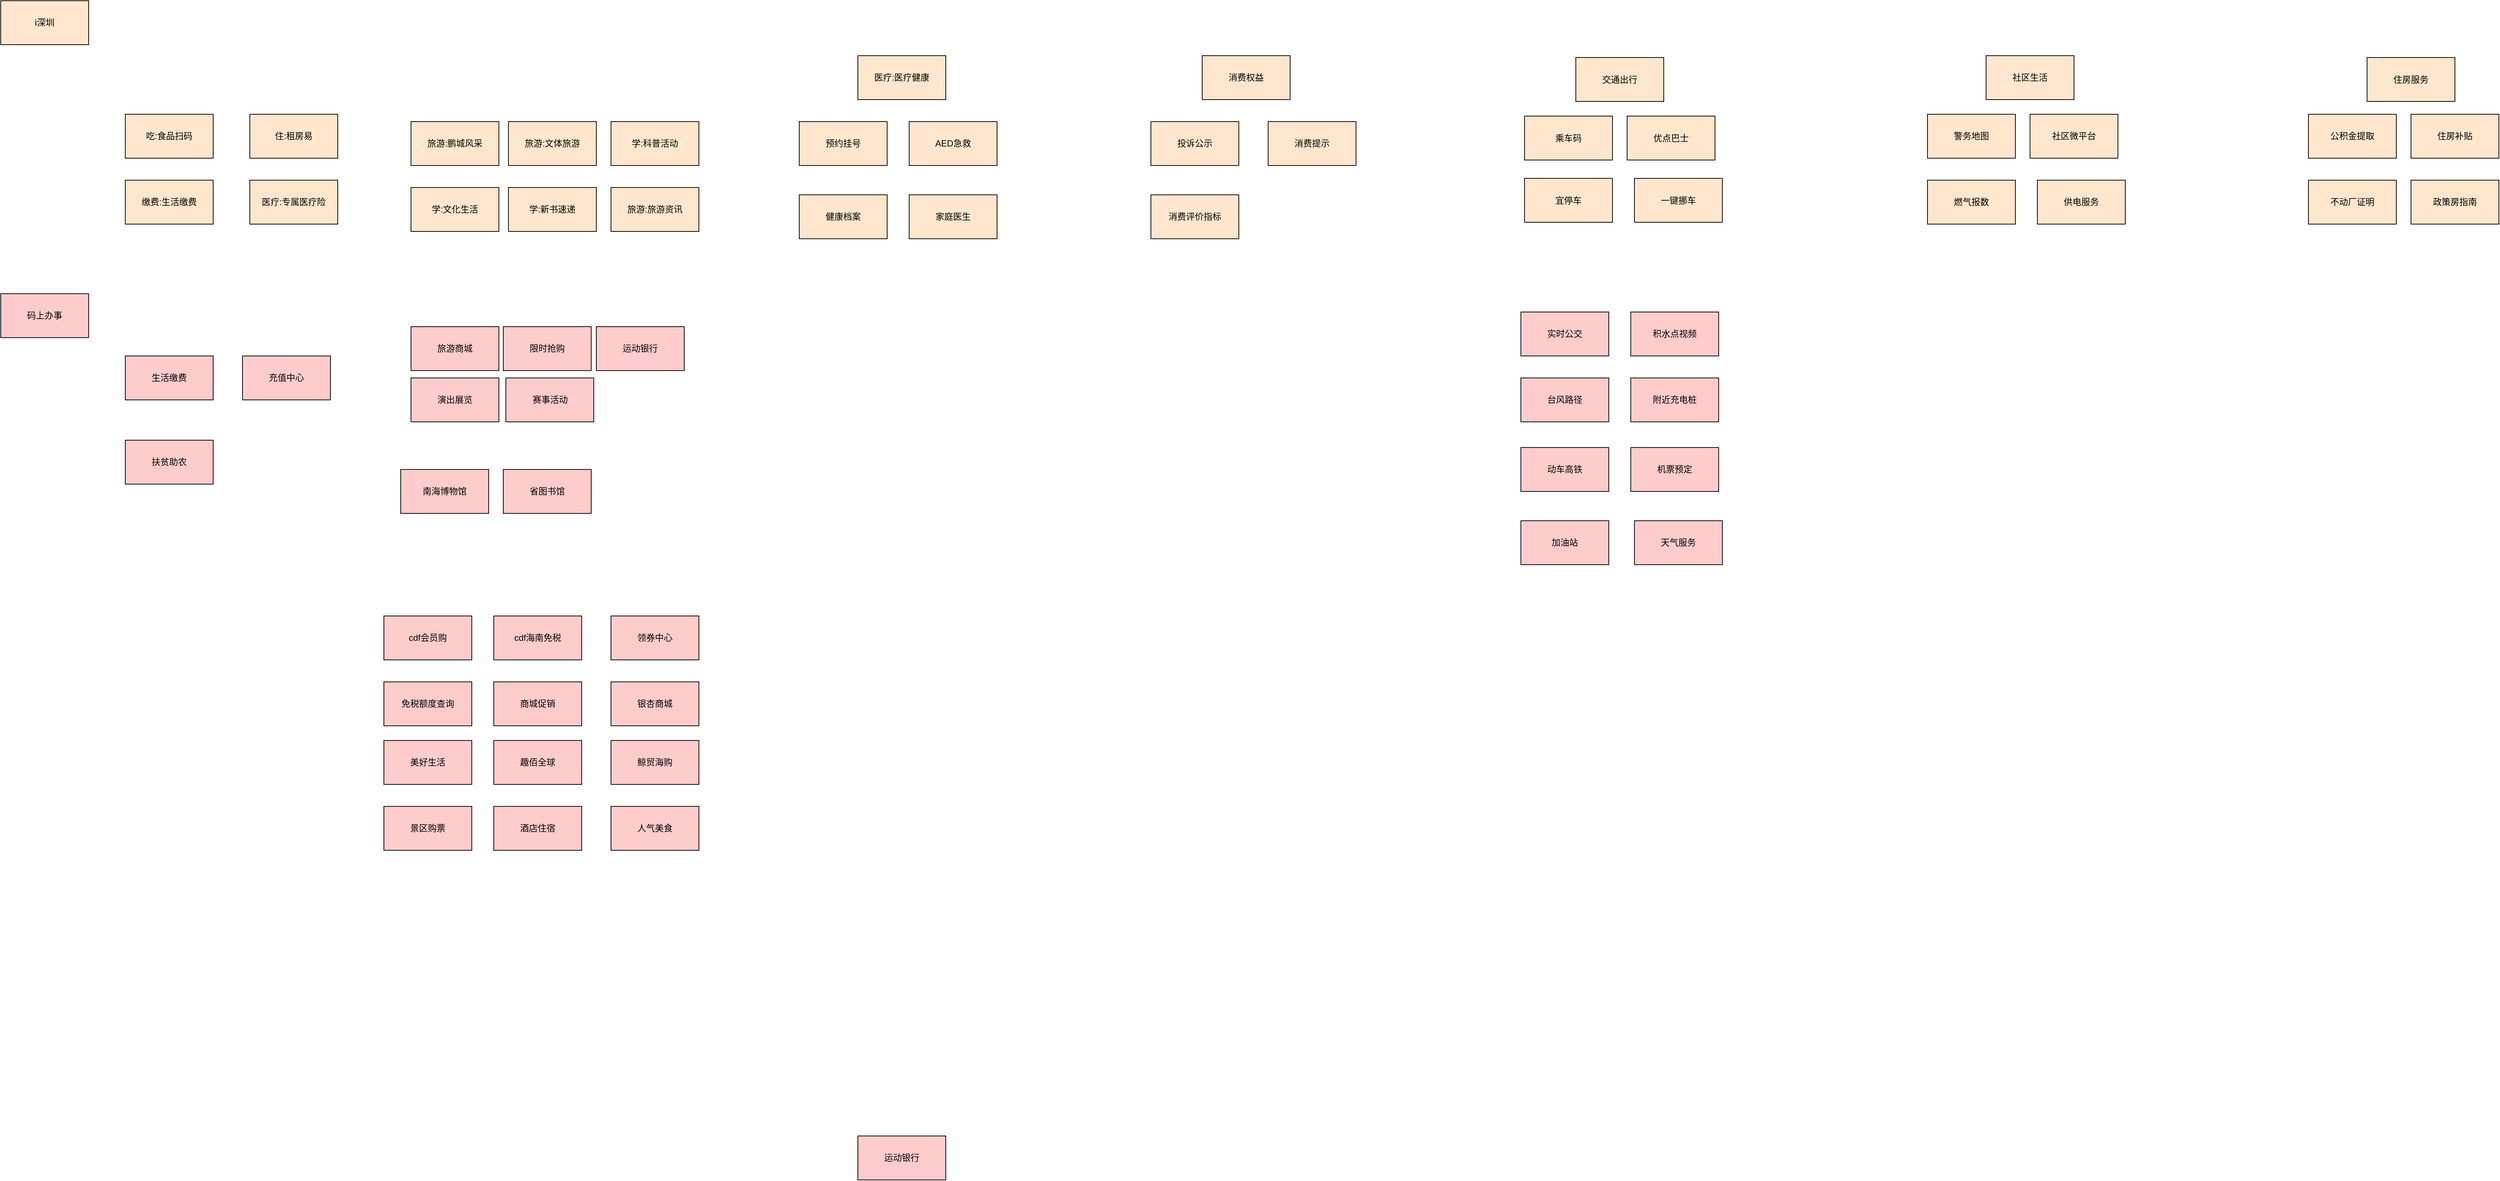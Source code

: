 <mxfile version="13.10.9" type="github"><diagram id="J8DH11bhBJgc8UQ-0YdT" name="Page-1"><mxGraphModel dx="2222" dy="693" grid="1" gridSize="10" guides="1" tooltips="1" connect="1" arrows="1" fold="1" page="1" pageScale="1" pageWidth="827" pageHeight="1169" math="0" shadow="0"><root><mxCell id="0"/><mxCell id="1" parent="0"/><mxCell id="Z9DGnmcGJPbn8FLh4wEs-2" value="吃:食品扫码" style="rounded=0;whiteSpace=wrap;html=1;fillColor=#FFE6CC;" vertex="1" parent="1"><mxGeometry x="-630" y="235" width="120" height="60" as="geometry"/></mxCell><mxCell id="Z9DGnmcGJPbn8FLh4wEs-3" value="住:租房易" style="rounded=0;whiteSpace=wrap;html=1;fillColor=#FFE6CC;" vertex="1" parent="1"><mxGeometry x="-460" y="235" width="120" height="60" as="geometry"/></mxCell><mxCell id="Z9DGnmcGJPbn8FLh4wEs-4" value="医疗:专属医疗险" style="rounded=0;whiteSpace=wrap;html=1;fillColor=#FFE6CC;" vertex="1" parent="1"><mxGeometry x="-460" y="325" width="120" height="60" as="geometry"/></mxCell><mxCell id="Z9DGnmcGJPbn8FLh4wEs-5" value="缴费:生活缴费" style="rounded=0;whiteSpace=wrap;html=1;fillColor=#FFE6CC;" vertex="1" parent="1"><mxGeometry x="-630" y="325" width="120" height="60" as="geometry"/></mxCell><mxCell id="Z9DGnmcGJPbn8FLh4wEs-7" value="旅游:鹏城风采" style="rounded=0;whiteSpace=wrap;html=1;fillColor=#FFE6CC;" vertex="1" parent="1"><mxGeometry x="-240" y="245" width="120" height="60" as="geometry"/></mxCell><mxCell id="Z9DGnmcGJPbn8FLh4wEs-8" value="旅游:文体旅游" style="rounded=0;whiteSpace=wrap;html=1;fillColor=#FFE6CC;" vertex="1" parent="1"><mxGeometry x="-107" y="245" width="120" height="60" as="geometry"/></mxCell><mxCell id="Z9DGnmcGJPbn8FLh4wEs-9" value="学:科普活动" style="rounded=0;whiteSpace=wrap;html=1;fillColor=#FFE6CC;" vertex="1" parent="1"><mxGeometry x="33" y="245" width="120" height="60" as="geometry"/></mxCell><mxCell id="Z9DGnmcGJPbn8FLh4wEs-10" value="学:文化生活" style="rounded=0;whiteSpace=wrap;html=1;fillColor=#FFE6CC;" vertex="1" parent="1"><mxGeometry x="-240" y="335" width="120" height="60" as="geometry"/></mxCell><mxCell id="Z9DGnmcGJPbn8FLh4wEs-11" value="学:新书速递" style="rounded=0;whiteSpace=wrap;html=1;fillColor=#FFE6CC;" vertex="1" parent="1"><mxGeometry x="-107" y="335" width="120" height="60" as="geometry"/></mxCell><mxCell id="Z9DGnmcGJPbn8FLh4wEs-12" value="旅游:旅游资讯" style="rounded=0;whiteSpace=wrap;html=1;fillColor=#FFE6CC;" vertex="1" parent="1"><mxGeometry x="33" y="335" width="120" height="60" as="geometry"/></mxCell><mxCell id="Z9DGnmcGJPbn8FLh4wEs-14" value="医疗:医疗健康" style="rounded=0;whiteSpace=wrap;html=1;fillColor=#FFE6CC;" vertex="1" parent="1"><mxGeometry x="370" y="155" width="120" height="60" as="geometry"/></mxCell><mxCell id="Z9DGnmcGJPbn8FLh4wEs-15" value="预约挂号" style="rounded=0;whiteSpace=wrap;html=1;fillColor=#FFE6CC;" vertex="1" parent="1"><mxGeometry x="290" y="245" width="120" height="60" as="geometry"/></mxCell><mxCell id="Z9DGnmcGJPbn8FLh4wEs-16" value="AED急救" style="rounded=0;whiteSpace=wrap;html=1;fillColor=#FFE6CC;" vertex="1" parent="1"><mxGeometry x="440" y="245" width="120" height="60" as="geometry"/></mxCell><mxCell id="Z9DGnmcGJPbn8FLh4wEs-17" value="健康档案" style="rounded=0;whiteSpace=wrap;html=1;fillColor=#FFE6CC;" vertex="1" parent="1"><mxGeometry x="290" y="345" width="120" height="60" as="geometry"/></mxCell><mxCell id="Z9DGnmcGJPbn8FLh4wEs-18" value="家庭医生" style="rounded=0;whiteSpace=wrap;html=1;fillColor=#FFE6CC;" vertex="1" parent="1"><mxGeometry x="440" y="345" width="120" height="60" as="geometry"/></mxCell><mxCell id="Z9DGnmcGJPbn8FLh4wEs-19" value="消费权益" style="rounded=0;whiteSpace=wrap;html=1;fillColor=#FFE6CC;" vertex="1" parent="1"><mxGeometry x="840" y="155" width="120" height="60" as="geometry"/></mxCell><mxCell id="Z9DGnmcGJPbn8FLh4wEs-20" value="投诉公示" style="rounded=0;whiteSpace=wrap;html=1;fillColor=#FFE6CC;" vertex="1" parent="1"><mxGeometry x="770" y="245" width="120" height="60" as="geometry"/></mxCell><mxCell id="Z9DGnmcGJPbn8FLh4wEs-21" value="消费评价指标" style="rounded=0;whiteSpace=wrap;html=1;fillColor=#FFE6CC;" vertex="1" parent="1"><mxGeometry x="770" y="345" width="120" height="60" as="geometry"/></mxCell><mxCell id="Z9DGnmcGJPbn8FLh4wEs-22" value="消费提示" style="rounded=0;whiteSpace=wrap;html=1;fillColor=#FFE6CC;" vertex="1" parent="1"><mxGeometry x="930" y="245" width="120" height="60" as="geometry"/></mxCell><mxCell id="Z9DGnmcGJPbn8FLh4wEs-23" value="交通出行" style="rounded=0;whiteSpace=wrap;html=1;fillColor=#FFE6CC;" vertex="1" parent="1"><mxGeometry x="1350" y="157.5" width="120" height="60" as="geometry"/></mxCell><mxCell id="Z9DGnmcGJPbn8FLh4wEs-24" value="乘车码" style="rounded=0;whiteSpace=wrap;html=1;fillColor=#FFE6CC;" vertex="1" parent="1"><mxGeometry x="1280" y="237.5" width="120" height="60" as="geometry"/></mxCell><mxCell id="Z9DGnmcGJPbn8FLh4wEs-25" value="优点巴士" style="rounded=0;whiteSpace=wrap;html=1;fillColor=#FFE6CC;" vertex="1" parent="1"><mxGeometry x="1420" y="237.5" width="120" height="60" as="geometry"/></mxCell><mxCell id="Z9DGnmcGJPbn8FLh4wEs-26" value="宜停车" style="rounded=0;whiteSpace=wrap;html=1;fillColor=#FFE6CC;" vertex="1" parent="1"><mxGeometry x="1280" y="322.5" width="120" height="60" as="geometry"/></mxCell><mxCell id="Z9DGnmcGJPbn8FLh4wEs-27" value="一键挪车" style="rounded=0;whiteSpace=wrap;html=1;fillColor=#FFE6CC;" vertex="1" parent="1"><mxGeometry x="1430" y="322.5" width="120" height="60" as="geometry"/></mxCell><mxCell id="Z9DGnmcGJPbn8FLh4wEs-28" value="社区生活" style="rounded=0;whiteSpace=wrap;html=1;fillColor=#FFE6CC;" vertex="1" parent="1"><mxGeometry x="1910" y="155" width="120" height="60" as="geometry"/></mxCell><mxCell id="Z9DGnmcGJPbn8FLh4wEs-29" value="警务地图" style="rounded=0;whiteSpace=wrap;html=1;fillColor=#FFE6CC;" vertex="1" parent="1"><mxGeometry x="1830" y="235" width="120" height="60" as="geometry"/></mxCell><mxCell id="Z9DGnmcGJPbn8FLh4wEs-30" value="社区微平台" style="rounded=0;whiteSpace=wrap;html=1;fillColor=#FFE6CC;" vertex="1" parent="1"><mxGeometry x="1970" y="235" width="120" height="60" as="geometry"/></mxCell><mxCell id="Z9DGnmcGJPbn8FLh4wEs-31" value="燃气报数" style="rounded=0;whiteSpace=wrap;html=1;fillColor=#FFE6CC;" vertex="1" parent="1"><mxGeometry x="1830" y="325" width="120" height="60" as="geometry"/></mxCell><mxCell id="Z9DGnmcGJPbn8FLh4wEs-32" value="供电服务" style="rounded=0;whiteSpace=wrap;html=1;fillColor=#FFE6CC;" vertex="1" parent="1"><mxGeometry x="1980" y="325" width="120" height="60" as="geometry"/></mxCell><mxCell id="Z9DGnmcGJPbn8FLh4wEs-33" value="住房服务" style="rounded=0;whiteSpace=wrap;html=1;fillColor=#FFE6CC;" vertex="1" parent="1"><mxGeometry x="2430" y="157.5" width="120" height="60" as="geometry"/></mxCell><mxCell id="Z9DGnmcGJPbn8FLh4wEs-34" value="公积金提取" style="rounded=0;whiteSpace=wrap;html=1;fillColor=#FFE6CC;" vertex="1" parent="1"><mxGeometry x="2350" y="235" width="120" height="60" as="geometry"/></mxCell><mxCell id="Z9DGnmcGJPbn8FLh4wEs-35" value="住房补贴" style="rounded=0;whiteSpace=wrap;html=1;fillColor=#FFE6CC;" vertex="1" parent="1"><mxGeometry x="2490" y="235" width="120" height="60" as="geometry"/></mxCell><mxCell id="Z9DGnmcGJPbn8FLh4wEs-36" value="不动厂证明" style="rounded=0;whiteSpace=wrap;html=1;fillColor=#FFE6CC;" vertex="1" parent="1"><mxGeometry x="2350" y="325" width="120" height="60" as="geometry"/></mxCell><mxCell id="Z9DGnmcGJPbn8FLh4wEs-37" value="政策房指南" style="rounded=0;whiteSpace=wrap;html=1;fillColor=#FFE6CC;" vertex="1" parent="1"><mxGeometry x="2490" y="325" width="120" height="60" as="geometry"/></mxCell><mxCell id="Z9DGnmcGJPbn8FLh4wEs-38" value="i深圳" style="rounded=0;whiteSpace=wrap;html=1;fillColor=#FFE6CC;" vertex="1" parent="1"><mxGeometry x="-800" y="80" width="120" height="60" as="geometry"/></mxCell><mxCell id="Z9DGnmcGJPbn8FLh4wEs-39" value="码上办事" style="rounded=0;whiteSpace=wrap;html=1;fillColor=#FFCCCC;" vertex="1" parent="1"><mxGeometry x="-800" y="480" width="120" height="60" as="geometry"/></mxCell><mxCell id="Z9DGnmcGJPbn8FLh4wEs-41" value="旅游商城" style="rounded=0;whiteSpace=wrap;html=1;fillColor=#FFCCCC;" vertex="1" parent="1"><mxGeometry x="-240" y="525" width="120" height="60" as="geometry"/></mxCell><mxCell id="Z9DGnmcGJPbn8FLh4wEs-42" value="限时抢购" style="rounded=0;whiteSpace=wrap;html=1;fillColor=#FFCCCC;" vertex="1" parent="1"><mxGeometry x="-114" y="525" width="120" height="60" as="geometry"/></mxCell><mxCell id="Z9DGnmcGJPbn8FLh4wEs-43" value="演出展览" style="rounded=0;whiteSpace=wrap;html=1;fillColor=#FFCCCC;" vertex="1" parent="1"><mxGeometry x="-240" y="595" width="120" height="60" as="geometry"/></mxCell><mxCell id="Z9DGnmcGJPbn8FLh4wEs-44" value="赛事活动" style="rounded=0;whiteSpace=wrap;html=1;fillColor=#FFCCCC;" vertex="1" parent="1"><mxGeometry x="-110.5" y="595" width="120" height="60" as="geometry"/></mxCell><mxCell id="Z9DGnmcGJPbn8FLh4wEs-45" value="运动银行" style="rounded=0;whiteSpace=wrap;html=1;fillColor=#FFCCCC;" vertex="1" parent="1"><mxGeometry x="13" y="525" width="120" height="60" as="geometry"/></mxCell><mxCell id="Z9DGnmcGJPbn8FLh4wEs-50" value="美好生活" style="rounded=0;whiteSpace=wrap;html=1;fillColor=#FFCCCC;" vertex="1" parent="1"><mxGeometry x="-277" y="1090" width="120" height="60" as="geometry"/></mxCell><mxCell id="Z9DGnmcGJPbn8FLh4wEs-51" value="鲸贸海购" style="rounded=0;whiteSpace=wrap;html=1;fillColor=#FFCCCC;" vertex="1" parent="1"><mxGeometry x="33" y="1090" width="120" height="60" as="geometry"/></mxCell><mxCell id="Z9DGnmcGJPbn8FLh4wEs-52" value="趣佰全球" style="rounded=0;whiteSpace=wrap;html=1;fillColor=#FFCCCC;" vertex="1" parent="1"><mxGeometry x="-127" y="1090" width="120" height="60" as="geometry"/></mxCell><mxCell id="Z9DGnmcGJPbn8FLh4wEs-53" value="省图书馆" style="rounded=0;whiteSpace=wrap;html=1;fillColor=#FFCCCC;" vertex="1" parent="1"><mxGeometry x="-114" y="720" width="120" height="60" as="geometry"/></mxCell><mxCell id="Z9DGnmcGJPbn8FLh4wEs-59" value="实时公交" style="rounded=0;whiteSpace=wrap;html=1;fillColor=#FFCCCC;" vertex="1" parent="1"><mxGeometry x="1275" y="505" width="120" height="60" as="geometry"/></mxCell><mxCell id="Z9DGnmcGJPbn8FLh4wEs-60" value="积水点视频" style="rounded=0;whiteSpace=wrap;html=1;fillColor=#FFCCCC;" vertex="1" parent="1"><mxGeometry x="1425" y="505" width="120" height="60" as="geometry"/></mxCell><mxCell id="Z9DGnmcGJPbn8FLh4wEs-61" value="台风路径" style="rounded=0;whiteSpace=wrap;html=1;fillColor=#FFCCCC;" vertex="1" parent="1"><mxGeometry x="1275" y="595" width="120" height="60" as="geometry"/></mxCell><mxCell id="Z9DGnmcGJPbn8FLh4wEs-62" value="附近充电桩" style="rounded=0;whiteSpace=wrap;html=1;fillColor=#FFCCCC;" vertex="1" parent="1"><mxGeometry x="1425" y="595" width="120" height="60" as="geometry"/></mxCell><mxCell id="Z9DGnmcGJPbn8FLh4wEs-63" value="南海博物馆" style="rounded=0;whiteSpace=wrap;html=1;fillColor=#FFCCCC;" vertex="1" parent="1"><mxGeometry x="-254" y="720" width="120" height="60" as="geometry"/></mxCell><mxCell id="Z9DGnmcGJPbn8FLh4wEs-64" value="动车高铁" style="rounded=0;whiteSpace=wrap;html=1;fillColor=#FFCCCC;" vertex="1" parent="1"><mxGeometry x="1275" y="690" width="120" height="60" as="geometry"/></mxCell><mxCell id="Z9DGnmcGJPbn8FLh4wEs-65" value="机票预定" style="rounded=0;whiteSpace=wrap;html=1;fillColor=#FFCCCC;" vertex="1" parent="1"><mxGeometry x="1425" y="690" width="120" height="60" as="geometry"/></mxCell><mxCell id="Z9DGnmcGJPbn8FLh4wEs-66" value="生活缴费" style="rounded=0;whiteSpace=wrap;html=1;fillColor=#FFCCCC;" vertex="1" parent="1"><mxGeometry x="-630" y="565" width="120" height="60" as="geometry"/></mxCell><mxCell id="Z9DGnmcGJPbn8FLh4wEs-67" value="充值中心" style="rounded=0;whiteSpace=wrap;html=1;fillColor=#FFCCCC;" vertex="1" parent="1"><mxGeometry x="-470" y="565" width="120" height="60" as="geometry"/></mxCell><mxCell id="Z9DGnmcGJPbn8FLh4wEs-68" value="扶贫助农" style="rounded=0;whiteSpace=wrap;html=1;fillColor=#FFCCCC;" vertex="1" parent="1"><mxGeometry x="-630" y="680" width="120" height="60" as="geometry"/></mxCell><mxCell id="Z9DGnmcGJPbn8FLh4wEs-70" value="领券中心" style="rounded=0;whiteSpace=wrap;html=1;fillColor=#FFCCCC;" vertex="1" parent="1"><mxGeometry x="33" y="920" width="120" height="60" as="geometry"/></mxCell><mxCell id="Z9DGnmcGJPbn8FLh4wEs-71" value="cdf海南免税" style="rounded=0;whiteSpace=wrap;html=1;fillColor=#FFCCCC;" vertex="1" parent="1"><mxGeometry x="-127" y="920" width="120" height="60" as="geometry"/></mxCell><mxCell id="Z9DGnmcGJPbn8FLh4wEs-72" value="cdf会员购" style="rounded=0;whiteSpace=wrap;html=1;fillColor=#FFCCCC;" vertex="1" parent="1"><mxGeometry x="-277" y="920" width="120" height="60" as="geometry"/></mxCell><mxCell id="Z9DGnmcGJPbn8FLh4wEs-73" value="免税额度查询" style="rounded=0;whiteSpace=wrap;html=1;fillColor=#FFCCCC;" vertex="1" parent="1"><mxGeometry x="-277" y="1010" width="120" height="60" as="geometry"/></mxCell><mxCell id="Z9DGnmcGJPbn8FLh4wEs-75" value="商城促销" style="rounded=0;whiteSpace=wrap;html=1;fillColor=#FFCCCC;" vertex="1" parent="1"><mxGeometry x="-127" y="1010" width="120" height="60" as="geometry"/></mxCell><mxCell id="Z9DGnmcGJPbn8FLh4wEs-77" value="人气美食" style="rounded=0;whiteSpace=wrap;html=1;fillColor=#FFCCCC;" vertex="1" parent="1"><mxGeometry x="33" y="1180" width="120" height="60" as="geometry"/></mxCell><mxCell id="Z9DGnmcGJPbn8FLh4wEs-78" value="加油站" style="rounded=0;whiteSpace=wrap;html=1;fillColor=#FFCCCC;" vertex="1" parent="1"><mxGeometry x="1275" y="790" width="120" height="60" as="geometry"/></mxCell><mxCell id="Z9DGnmcGJPbn8FLh4wEs-79" value="景区购票" style="rounded=0;whiteSpace=wrap;html=1;fillColor=#FFCCCC;" vertex="1" parent="1"><mxGeometry x="-277" y="1180" width="120" height="60" as="geometry"/></mxCell><mxCell id="Z9DGnmcGJPbn8FLh4wEs-80" value="酒店住宿" style="rounded=0;whiteSpace=wrap;html=1;fillColor=#FFCCCC;" vertex="1" parent="1"><mxGeometry x="-127" y="1180" width="120" height="60" as="geometry"/></mxCell><mxCell id="Z9DGnmcGJPbn8FLh4wEs-81" value="银杏商城" style="rounded=0;whiteSpace=wrap;html=1;fillColor=#FFCCCC;" vertex="1" parent="1"><mxGeometry x="33" y="1010" width="120" height="60" as="geometry"/></mxCell><mxCell id="Z9DGnmcGJPbn8FLh4wEs-84" value="运动银行" style="rounded=0;whiteSpace=wrap;html=1;fillColor=#FFCCCC;" vertex="1" parent="1"><mxGeometry x="370" y="1630" width="120" height="60" as="geometry"/></mxCell><mxCell id="Z9DGnmcGJPbn8FLh4wEs-85" value="天气服务" style="rounded=0;whiteSpace=wrap;html=1;fillColor=#FFCCCC;" vertex="1" parent="1"><mxGeometry x="1430" y="790" width="120" height="60" as="geometry"/></mxCell></root></mxGraphModel></diagram></mxfile>